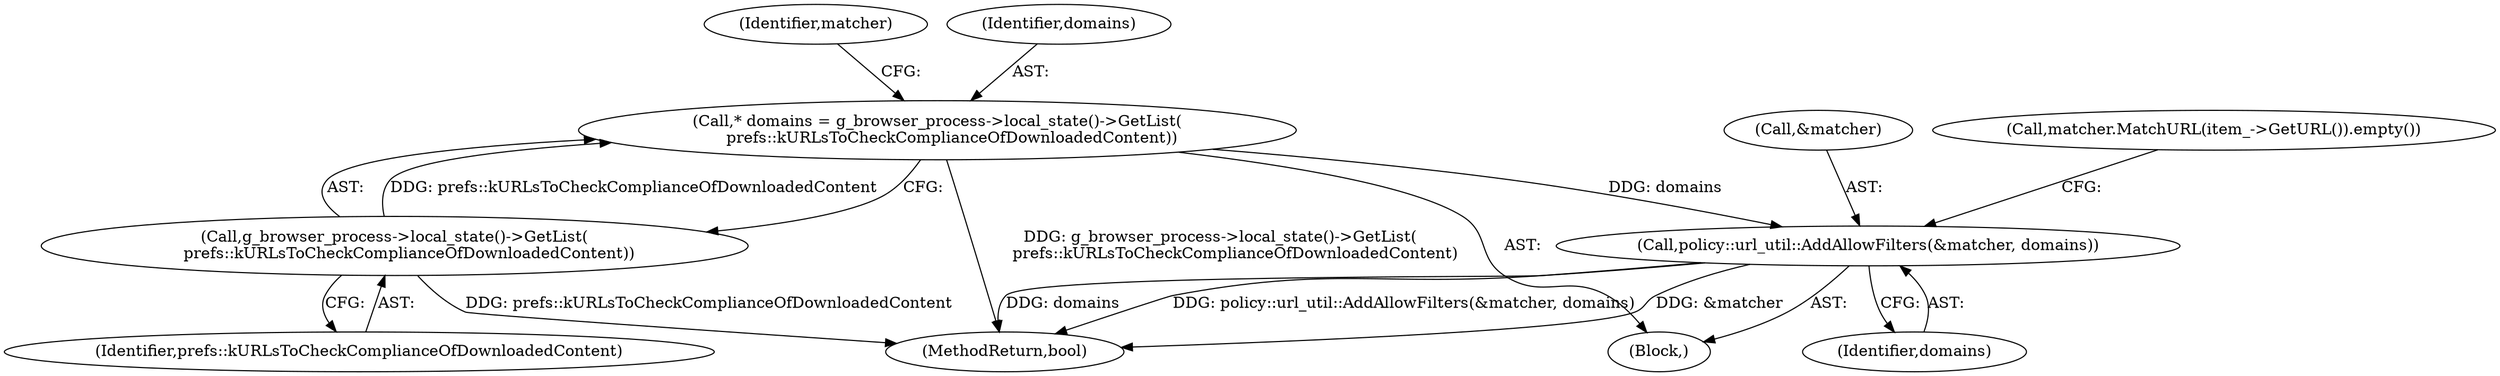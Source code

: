 digraph "0_Chrome_507241119f279c31766bd41c33d6ffb6851e2d7e_2@API" {
"1000131" [label="(Call,* domains = g_browser_process->local_state()->GetList(\n      prefs::kURLsToCheckComplianceOfDownloadedContent))"];
"1000133" [label="(Call,g_browser_process->local_state()->GetList(\n      prefs::kURLsToCheckComplianceOfDownloadedContent))"];
"1000136" [label="(Call,policy::url_util::AddAllowFilters(&matcher, domains))"];
"1000133" [label="(Call,g_browser_process->local_state()->GetList(\n      prefs::kURLsToCheckComplianceOfDownloadedContent))"];
"1000134" [label="(Identifier,prefs::kURLsToCheckComplianceOfDownloadedContent)"];
"1000137" [label="(Call,&matcher)"];
"1000142" [label="(Call,matcher.MatchURL(item_->GetURL()).empty())"];
"1000138" [label="(Identifier,matcher)"];
"1000143" [label="(MethodReturn,bool)"];
"1000103" [label="(Block,)"];
"1000132" [label="(Identifier,domains)"];
"1000139" [label="(Identifier,domains)"];
"1000131" [label="(Call,* domains = g_browser_process->local_state()->GetList(\n      prefs::kURLsToCheckComplianceOfDownloadedContent))"];
"1000136" [label="(Call,policy::url_util::AddAllowFilters(&matcher, domains))"];
"1000131" -> "1000103"  [label="AST: "];
"1000131" -> "1000133"  [label="CFG: "];
"1000132" -> "1000131"  [label="AST: "];
"1000133" -> "1000131"  [label="AST: "];
"1000138" -> "1000131"  [label="CFG: "];
"1000131" -> "1000143"  [label="DDG: g_browser_process->local_state()->GetList(\n      prefs::kURLsToCheckComplianceOfDownloadedContent)"];
"1000133" -> "1000131"  [label="DDG: prefs::kURLsToCheckComplianceOfDownloadedContent"];
"1000131" -> "1000136"  [label="DDG: domains"];
"1000133" -> "1000134"  [label="CFG: "];
"1000134" -> "1000133"  [label="AST: "];
"1000133" -> "1000143"  [label="DDG: prefs::kURLsToCheckComplianceOfDownloadedContent"];
"1000136" -> "1000103"  [label="AST: "];
"1000136" -> "1000139"  [label="CFG: "];
"1000137" -> "1000136"  [label="AST: "];
"1000139" -> "1000136"  [label="AST: "];
"1000142" -> "1000136"  [label="CFG: "];
"1000136" -> "1000143"  [label="DDG: domains"];
"1000136" -> "1000143"  [label="DDG: policy::url_util::AddAllowFilters(&matcher, domains)"];
"1000136" -> "1000143"  [label="DDG: &matcher"];
}
